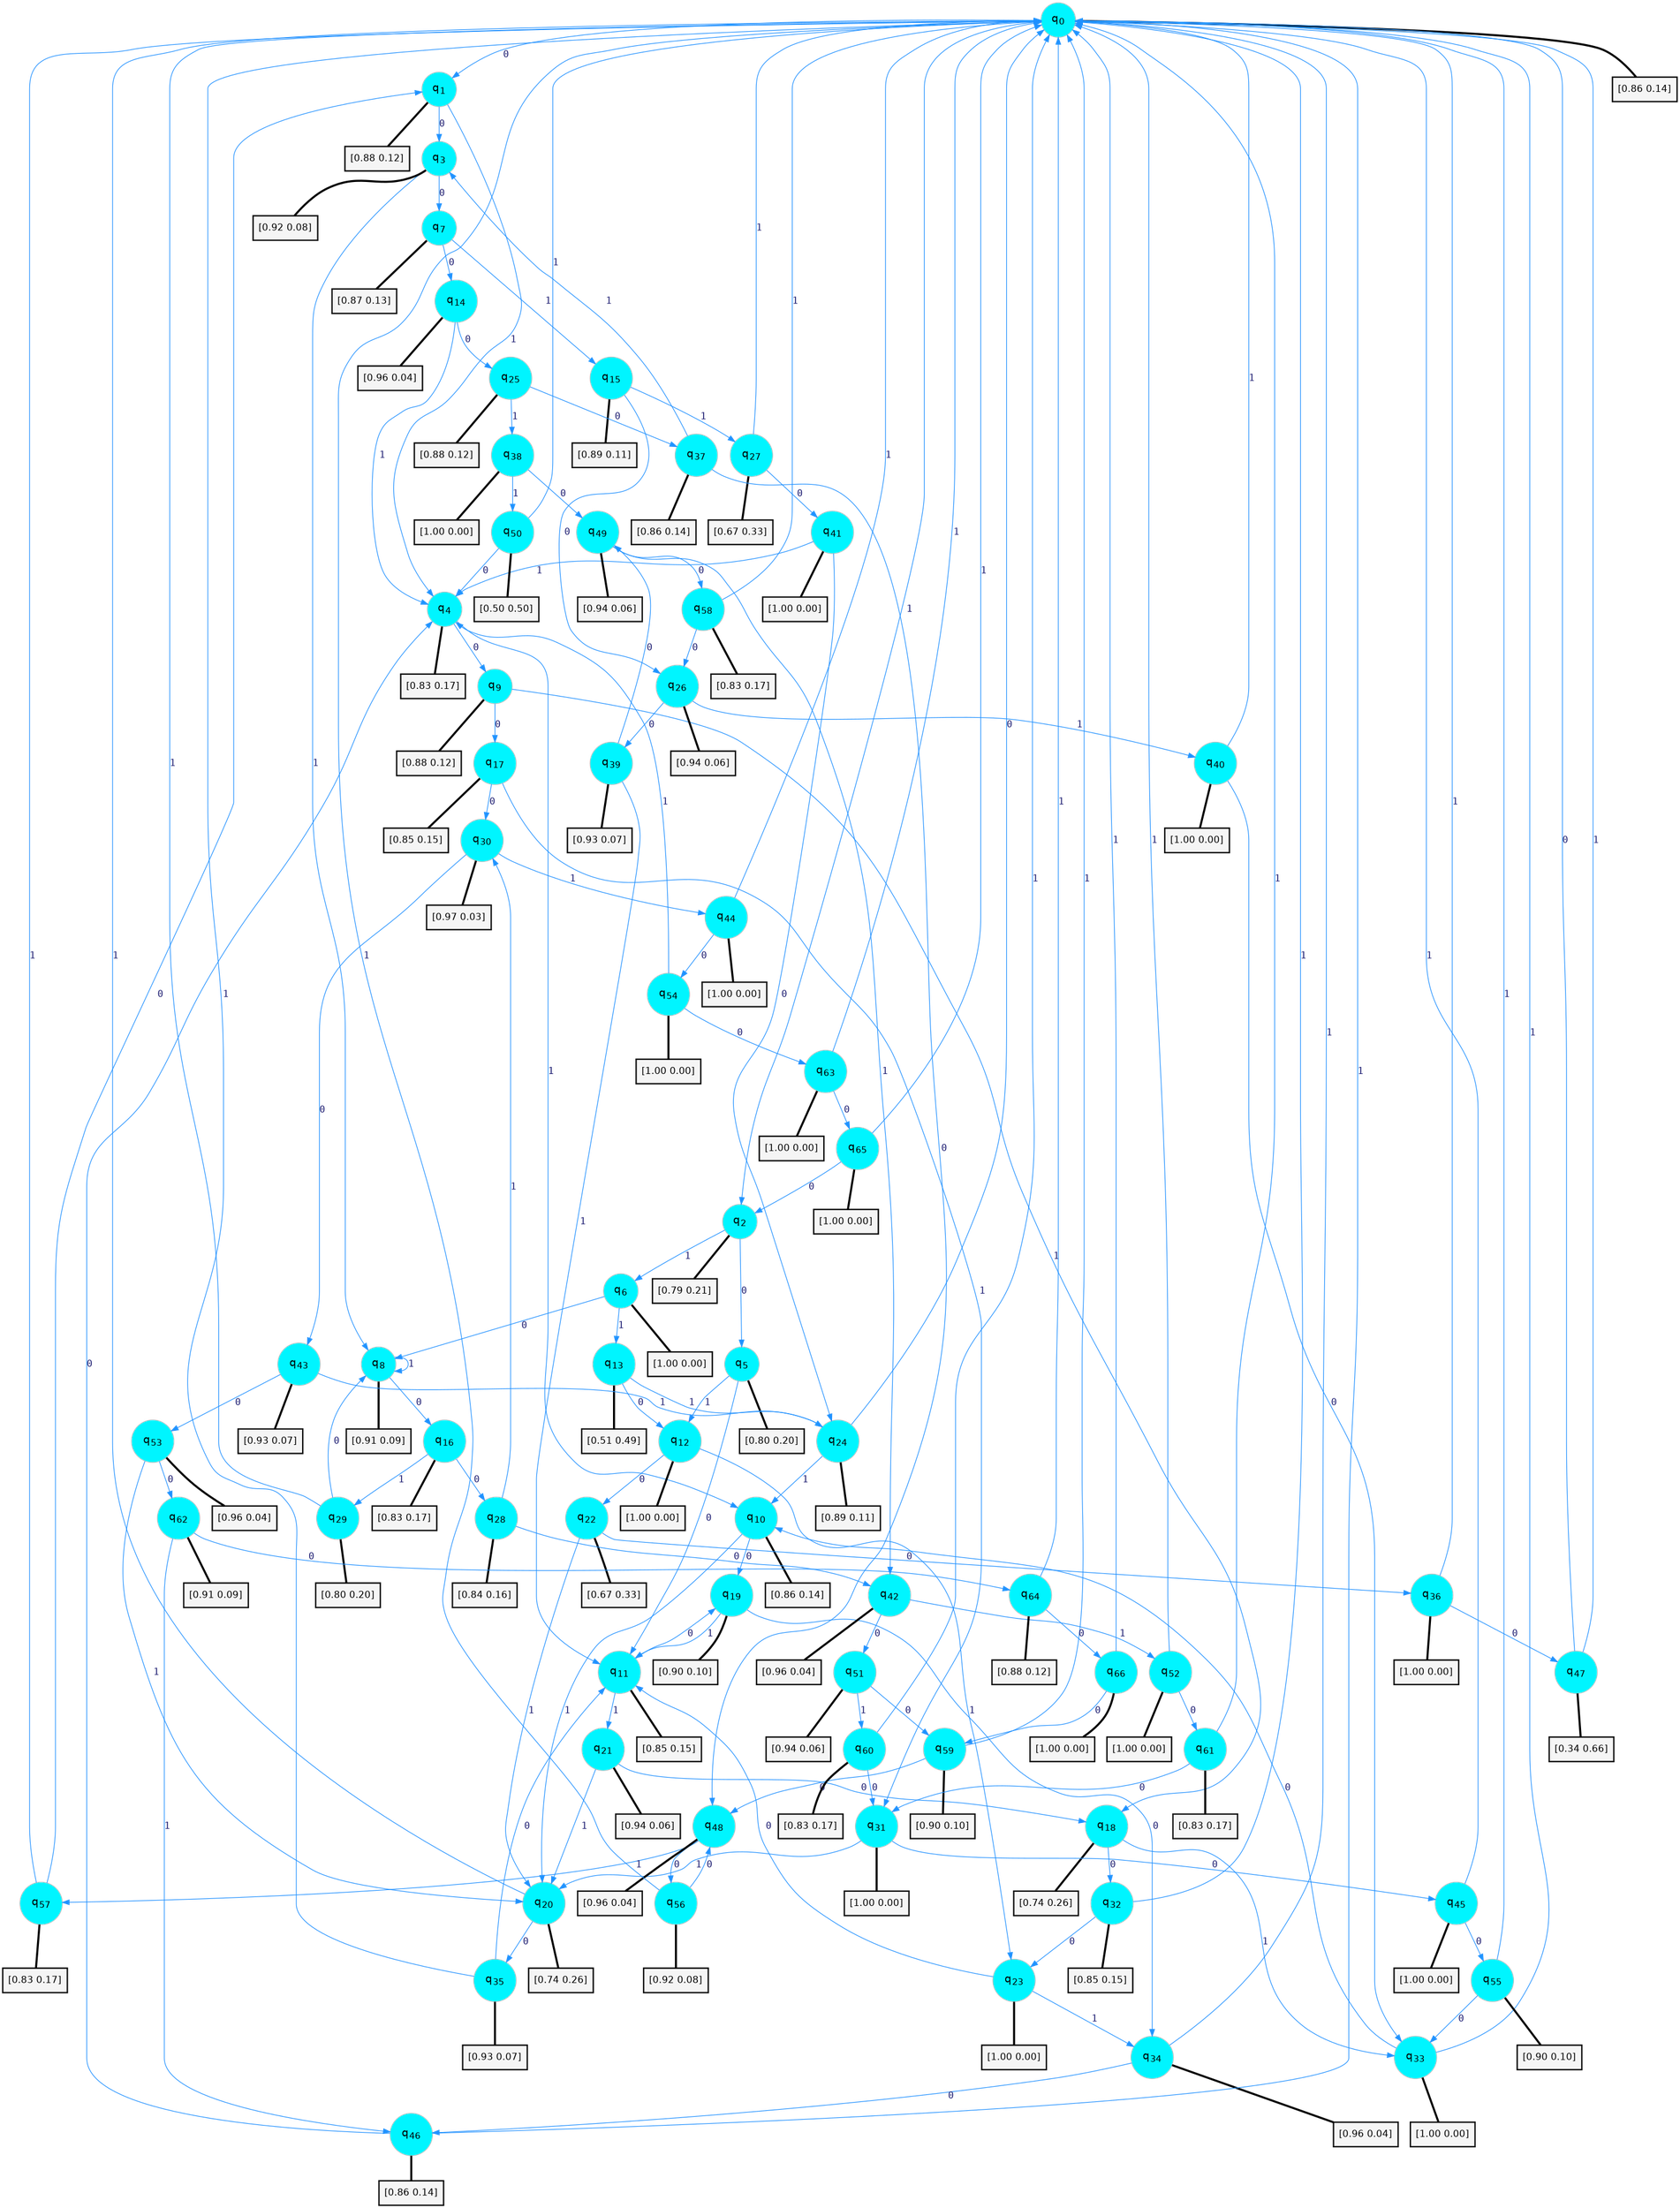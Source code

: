 digraph G {
graph [
bgcolor=transparent, dpi=300, rankdir=TD, size="40,25"];
node [
color=gray, fillcolor=turquoise1, fontcolor=black, fontname=Helvetica, fontsize=16, fontweight=bold, shape=circle, style=filled];
edge [
arrowsize=1, color=dodgerblue1, fontcolor=midnightblue, fontname=courier, fontweight=bold, penwidth=1, style=solid, weight=20];
0[label=<q<SUB>0</SUB>>];
1[label=<q<SUB>1</SUB>>];
2[label=<q<SUB>2</SUB>>];
3[label=<q<SUB>3</SUB>>];
4[label=<q<SUB>4</SUB>>];
5[label=<q<SUB>5</SUB>>];
6[label=<q<SUB>6</SUB>>];
7[label=<q<SUB>7</SUB>>];
8[label=<q<SUB>8</SUB>>];
9[label=<q<SUB>9</SUB>>];
10[label=<q<SUB>10</SUB>>];
11[label=<q<SUB>11</SUB>>];
12[label=<q<SUB>12</SUB>>];
13[label=<q<SUB>13</SUB>>];
14[label=<q<SUB>14</SUB>>];
15[label=<q<SUB>15</SUB>>];
16[label=<q<SUB>16</SUB>>];
17[label=<q<SUB>17</SUB>>];
18[label=<q<SUB>18</SUB>>];
19[label=<q<SUB>19</SUB>>];
20[label=<q<SUB>20</SUB>>];
21[label=<q<SUB>21</SUB>>];
22[label=<q<SUB>22</SUB>>];
23[label=<q<SUB>23</SUB>>];
24[label=<q<SUB>24</SUB>>];
25[label=<q<SUB>25</SUB>>];
26[label=<q<SUB>26</SUB>>];
27[label=<q<SUB>27</SUB>>];
28[label=<q<SUB>28</SUB>>];
29[label=<q<SUB>29</SUB>>];
30[label=<q<SUB>30</SUB>>];
31[label=<q<SUB>31</SUB>>];
32[label=<q<SUB>32</SUB>>];
33[label=<q<SUB>33</SUB>>];
34[label=<q<SUB>34</SUB>>];
35[label=<q<SUB>35</SUB>>];
36[label=<q<SUB>36</SUB>>];
37[label=<q<SUB>37</SUB>>];
38[label=<q<SUB>38</SUB>>];
39[label=<q<SUB>39</SUB>>];
40[label=<q<SUB>40</SUB>>];
41[label=<q<SUB>41</SUB>>];
42[label=<q<SUB>42</SUB>>];
43[label=<q<SUB>43</SUB>>];
44[label=<q<SUB>44</SUB>>];
45[label=<q<SUB>45</SUB>>];
46[label=<q<SUB>46</SUB>>];
47[label=<q<SUB>47</SUB>>];
48[label=<q<SUB>48</SUB>>];
49[label=<q<SUB>49</SUB>>];
50[label=<q<SUB>50</SUB>>];
51[label=<q<SUB>51</SUB>>];
52[label=<q<SUB>52</SUB>>];
53[label=<q<SUB>53</SUB>>];
54[label=<q<SUB>54</SUB>>];
55[label=<q<SUB>55</SUB>>];
56[label=<q<SUB>56</SUB>>];
57[label=<q<SUB>57</SUB>>];
58[label=<q<SUB>58</SUB>>];
59[label=<q<SUB>59</SUB>>];
60[label=<q<SUB>60</SUB>>];
61[label=<q<SUB>61</SUB>>];
62[label=<q<SUB>62</SUB>>];
63[label=<q<SUB>63</SUB>>];
64[label=<q<SUB>64</SUB>>];
65[label=<q<SUB>65</SUB>>];
66[label=<q<SUB>66</SUB>>];
67[label="[0.86 0.14]", shape=box,fontcolor=black, fontname=Helvetica, fontsize=14, penwidth=2, fillcolor=whitesmoke,color=black];
68[label="[0.88 0.12]", shape=box,fontcolor=black, fontname=Helvetica, fontsize=14, penwidth=2, fillcolor=whitesmoke,color=black];
69[label="[0.79 0.21]", shape=box,fontcolor=black, fontname=Helvetica, fontsize=14, penwidth=2, fillcolor=whitesmoke,color=black];
70[label="[0.92 0.08]", shape=box,fontcolor=black, fontname=Helvetica, fontsize=14, penwidth=2, fillcolor=whitesmoke,color=black];
71[label="[0.83 0.17]", shape=box,fontcolor=black, fontname=Helvetica, fontsize=14, penwidth=2, fillcolor=whitesmoke,color=black];
72[label="[0.80 0.20]", shape=box,fontcolor=black, fontname=Helvetica, fontsize=14, penwidth=2, fillcolor=whitesmoke,color=black];
73[label="[1.00 0.00]", shape=box,fontcolor=black, fontname=Helvetica, fontsize=14, penwidth=2, fillcolor=whitesmoke,color=black];
74[label="[0.87 0.13]", shape=box,fontcolor=black, fontname=Helvetica, fontsize=14, penwidth=2, fillcolor=whitesmoke,color=black];
75[label="[0.91 0.09]", shape=box,fontcolor=black, fontname=Helvetica, fontsize=14, penwidth=2, fillcolor=whitesmoke,color=black];
76[label="[0.88 0.12]", shape=box,fontcolor=black, fontname=Helvetica, fontsize=14, penwidth=2, fillcolor=whitesmoke,color=black];
77[label="[0.86 0.14]", shape=box,fontcolor=black, fontname=Helvetica, fontsize=14, penwidth=2, fillcolor=whitesmoke,color=black];
78[label="[0.85 0.15]", shape=box,fontcolor=black, fontname=Helvetica, fontsize=14, penwidth=2, fillcolor=whitesmoke,color=black];
79[label="[1.00 0.00]", shape=box,fontcolor=black, fontname=Helvetica, fontsize=14, penwidth=2, fillcolor=whitesmoke,color=black];
80[label="[0.51 0.49]", shape=box,fontcolor=black, fontname=Helvetica, fontsize=14, penwidth=2, fillcolor=whitesmoke,color=black];
81[label="[0.96 0.04]", shape=box,fontcolor=black, fontname=Helvetica, fontsize=14, penwidth=2, fillcolor=whitesmoke,color=black];
82[label="[0.89 0.11]", shape=box,fontcolor=black, fontname=Helvetica, fontsize=14, penwidth=2, fillcolor=whitesmoke,color=black];
83[label="[0.83 0.17]", shape=box,fontcolor=black, fontname=Helvetica, fontsize=14, penwidth=2, fillcolor=whitesmoke,color=black];
84[label="[0.85 0.15]", shape=box,fontcolor=black, fontname=Helvetica, fontsize=14, penwidth=2, fillcolor=whitesmoke,color=black];
85[label="[0.74 0.26]", shape=box,fontcolor=black, fontname=Helvetica, fontsize=14, penwidth=2, fillcolor=whitesmoke,color=black];
86[label="[0.90 0.10]", shape=box,fontcolor=black, fontname=Helvetica, fontsize=14, penwidth=2, fillcolor=whitesmoke,color=black];
87[label="[0.74 0.26]", shape=box,fontcolor=black, fontname=Helvetica, fontsize=14, penwidth=2, fillcolor=whitesmoke,color=black];
88[label="[0.94 0.06]", shape=box,fontcolor=black, fontname=Helvetica, fontsize=14, penwidth=2, fillcolor=whitesmoke,color=black];
89[label="[0.67 0.33]", shape=box,fontcolor=black, fontname=Helvetica, fontsize=14, penwidth=2, fillcolor=whitesmoke,color=black];
90[label="[1.00 0.00]", shape=box,fontcolor=black, fontname=Helvetica, fontsize=14, penwidth=2, fillcolor=whitesmoke,color=black];
91[label="[0.89 0.11]", shape=box,fontcolor=black, fontname=Helvetica, fontsize=14, penwidth=2, fillcolor=whitesmoke,color=black];
92[label="[0.88 0.12]", shape=box,fontcolor=black, fontname=Helvetica, fontsize=14, penwidth=2, fillcolor=whitesmoke,color=black];
93[label="[0.94 0.06]", shape=box,fontcolor=black, fontname=Helvetica, fontsize=14, penwidth=2, fillcolor=whitesmoke,color=black];
94[label="[0.67 0.33]", shape=box,fontcolor=black, fontname=Helvetica, fontsize=14, penwidth=2, fillcolor=whitesmoke,color=black];
95[label="[0.84 0.16]", shape=box,fontcolor=black, fontname=Helvetica, fontsize=14, penwidth=2, fillcolor=whitesmoke,color=black];
96[label="[0.80 0.20]", shape=box,fontcolor=black, fontname=Helvetica, fontsize=14, penwidth=2, fillcolor=whitesmoke,color=black];
97[label="[0.97 0.03]", shape=box,fontcolor=black, fontname=Helvetica, fontsize=14, penwidth=2, fillcolor=whitesmoke,color=black];
98[label="[1.00 0.00]", shape=box,fontcolor=black, fontname=Helvetica, fontsize=14, penwidth=2, fillcolor=whitesmoke,color=black];
99[label="[0.85 0.15]", shape=box,fontcolor=black, fontname=Helvetica, fontsize=14, penwidth=2, fillcolor=whitesmoke,color=black];
100[label="[1.00 0.00]", shape=box,fontcolor=black, fontname=Helvetica, fontsize=14, penwidth=2, fillcolor=whitesmoke,color=black];
101[label="[0.96 0.04]", shape=box,fontcolor=black, fontname=Helvetica, fontsize=14, penwidth=2, fillcolor=whitesmoke,color=black];
102[label="[0.93 0.07]", shape=box,fontcolor=black, fontname=Helvetica, fontsize=14, penwidth=2, fillcolor=whitesmoke,color=black];
103[label="[1.00 0.00]", shape=box,fontcolor=black, fontname=Helvetica, fontsize=14, penwidth=2, fillcolor=whitesmoke,color=black];
104[label="[0.86 0.14]", shape=box,fontcolor=black, fontname=Helvetica, fontsize=14, penwidth=2, fillcolor=whitesmoke,color=black];
105[label="[1.00 0.00]", shape=box,fontcolor=black, fontname=Helvetica, fontsize=14, penwidth=2, fillcolor=whitesmoke,color=black];
106[label="[0.93 0.07]", shape=box,fontcolor=black, fontname=Helvetica, fontsize=14, penwidth=2, fillcolor=whitesmoke,color=black];
107[label="[1.00 0.00]", shape=box,fontcolor=black, fontname=Helvetica, fontsize=14, penwidth=2, fillcolor=whitesmoke,color=black];
108[label="[1.00 0.00]", shape=box,fontcolor=black, fontname=Helvetica, fontsize=14, penwidth=2, fillcolor=whitesmoke,color=black];
109[label="[0.96 0.04]", shape=box,fontcolor=black, fontname=Helvetica, fontsize=14, penwidth=2, fillcolor=whitesmoke,color=black];
110[label="[0.93 0.07]", shape=box,fontcolor=black, fontname=Helvetica, fontsize=14, penwidth=2, fillcolor=whitesmoke,color=black];
111[label="[1.00 0.00]", shape=box,fontcolor=black, fontname=Helvetica, fontsize=14, penwidth=2, fillcolor=whitesmoke,color=black];
112[label="[1.00 0.00]", shape=box,fontcolor=black, fontname=Helvetica, fontsize=14, penwidth=2, fillcolor=whitesmoke,color=black];
113[label="[0.86 0.14]", shape=box,fontcolor=black, fontname=Helvetica, fontsize=14, penwidth=2, fillcolor=whitesmoke,color=black];
114[label="[0.34 0.66]", shape=box,fontcolor=black, fontname=Helvetica, fontsize=14, penwidth=2, fillcolor=whitesmoke,color=black];
115[label="[0.96 0.04]", shape=box,fontcolor=black, fontname=Helvetica, fontsize=14, penwidth=2, fillcolor=whitesmoke,color=black];
116[label="[0.94 0.06]", shape=box,fontcolor=black, fontname=Helvetica, fontsize=14, penwidth=2, fillcolor=whitesmoke,color=black];
117[label="[0.50 0.50]", shape=box,fontcolor=black, fontname=Helvetica, fontsize=14, penwidth=2, fillcolor=whitesmoke,color=black];
118[label="[0.94 0.06]", shape=box,fontcolor=black, fontname=Helvetica, fontsize=14, penwidth=2, fillcolor=whitesmoke,color=black];
119[label="[1.00 0.00]", shape=box,fontcolor=black, fontname=Helvetica, fontsize=14, penwidth=2, fillcolor=whitesmoke,color=black];
120[label="[0.96 0.04]", shape=box,fontcolor=black, fontname=Helvetica, fontsize=14, penwidth=2, fillcolor=whitesmoke,color=black];
121[label="[1.00 0.00]", shape=box,fontcolor=black, fontname=Helvetica, fontsize=14, penwidth=2, fillcolor=whitesmoke,color=black];
122[label="[0.90 0.10]", shape=box,fontcolor=black, fontname=Helvetica, fontsize=14, penwidth=2, fillcolor=whitesmoke,color=black];
123[label="[0.92 0.08]", shape=box,fontcolor=black, fontname=Helvetica, fontsize=14, penwidth=2, fillcolor=whitesmoke,color=black];
124[label="[0.83 0.17]", shape=box,fontcolor=black, fontname=Helvetica, fontsize=14, penwidth=2, fillcolor=whitesmoke,color=black];
125[label="[0.83 0.17]", shape=box,fontcolor=black, fontname=Helvetica, fontsize=14, penwidth=2, fillcolor=whitesmoke,color=black];
126[label="[0.90 0.10]", shape=box,fontcolor=black, fontname=Helvetica, fontsize=14, penwidth=2, fillcolor=whitesmoke,color=black];
127[label="[0.83 0.17]", shape=box,fontcolor=black, fontname=Helvetica, fontsize=14, penwidth=2, fillcolor=whitesmoke,color=black];
128[label="[0.83 0.17]", shape=box,fontcolor=black, fontname=Helvetica, fontsize=14, penwidth=2, fillcolor=whitesmoke,color=black];
129[label="[0.91 0.09]", shape=box,fontcolor=black, fontname=Helvetica, fontsize=14, penwidth=2, fillcolor=whitesmoke,color=black];
130[label="[1.00 0.00]", shape=box,fontcolor=black, fontname=Helvetica, fontsize=14, penwidth=2, fillcolor=whitesmoke,color=black];
131[label="[0.88 0.12]", shape=box,fontcolor=black, fontname=Helvetica, fontsize=14, penwidth=2, fillcolor=whitesmoke,color=black];
132[label="[1.00 0.00]", shape=box,fontcolor=black, fontname=Helvetica, fontsize=14, penwidth=2, fillcolor=whitesmoke,color=black];
133[label="[1.00 0.00]", shape=box,fontcolor=black, fontname=Helvetica, fontsize=14, penwidth=2, fillcolor=whitesmoke,color=black];
0->1 [label=0];
0->2 [label=1];
0->67 [arrowhead=none, penwidth=3,color=black];
1->3 [label=0];
1->4 [label=1];
1->68 [arrowhead=none, penwidth=3,color=black];
2->5 [label=0];
2->6 [label=1];
2->69 [arrowhead=none, penwidth=3,color=black];
3->7 [label=0];
3->8 [label=1];
3->70 [arrowhead=none, penwidth=3,color=black];
4->9 [label=0];
4->10 [label=1];
4->71 [arrowhead=none, penwidth=3,color=black];
5->11 [label=0];
5->12 [label=1];
5->72 [arrowhead=none, penwidth=3,color=black];
6->8 [label=0];
6->13 [label=1];
6->73 [arrowhead=none, penwidth=3,color=black];
7->14 [label=0];
7->15 [label=1];
7->74 [arrowhead=none, penwidth=3,color=black];
8->16 [label=0];
8->8 [label=1];
8->75 [arrowhead=none, penwidth=3,color=black];
9->17 [label=0];
9->18 [label=1];
9->76 [arrowhead=none, penwidth=3,color=black];
10->19 [label=0];
10->20 [label=1];
10->77 [arrowhead=none, penwidth=3,color=black];
11->19 [label=0];
11->21 [label=1];
11->78 [arrowhead=none, penwidth=3,color=black];
12->22 [label=0];
12->23 [label=1];
12->79 [arrowhead=none, penwidth=3,color=black];
13->12 [label=0];
13->24 [label=1];
13->80 [arrowhead=none, penwidth=3,color=black];
14->25 [label=0];
14->4 [label=1];
14->81 [arrowhead=none, penwidth=3,color=black];
15->26 [label=0];
15->27 [label=1];
15->82 [arrowhead=none, penwidth=3,color=black];
16->28 [label=0];
16->29 [label=1];
16->83 [arrowhead=none, penwidth=3,color=black];
17->30 [label=0];
17->31 [label=1];
17->84 [arrowhead=none, penwidth=3,color=black];
18->32 [label=0];
18->33 [label=1];
18->85 [arrowhead=none, penwidth=3,color=black];
19->34 [label=0];
19->11 [label=1];
19->86 [arrowhead=none, penwidth=3,color=black];
20->35 [label=0];
20->0 [label=1];
20->87 [arrowhead=none, penwidth=3,color=black];
21->18 [label=0];
21->20 [label=1];
21->88 [arrowhead=none, penwidth=3,color=black];
22->36 [label=0];
22->20 [label=1];
22->89 [arrowhead=none, penwidth=3,color=black];
23->11 [label=0];
23->34 [label=1];
23->90 [arrowhead=none, penwidth=3,color=black];
24->0 [label=0];
24->10 [label=1];
24->91 [arrowhead=none, penwidth=3,color=black];
25->37 [label=0];
25->38 [label=1];
25->92 [arrowhead=none, penwidth=3,color=black];
26->39 [label=0];
26->40 [label=1];
26->93 [arrowhead=none, penwidth=3,color=black];
27->41 [label=0];
27->0 [label=1];
27->94 [arrowhead=none, penwidth=3,color=black];
28->42 [label=0];
28->30 [label=1];
28->95 [arrowhead=none, penwidth=3,color=black];
29->8 [label=0];
29->0 [label=1];
29->96 [arrowhead=none, penwidth=3,color=black];
30->43 [label=0];
30->44 [label=1];
30->97 [arrowhead=none, penwidth=3,color=black];
31->45 [label=0];
31->20 [label=1];
31->98 [arrowhead=none, penwidth=3,color=black];
32->23 [label=0];
32->0 [label=1];
32->99 [arrowhead=none, penwidth=3,color=black];
33->10 [label=0];
33->0 [label=1];
33->100 [arrowhead=none, penwidth=3,color=black];
34->46 [label=0];
34->0 [label=1];
34->101 [arrowhead=none, penwidth=3,color=black];
35->11 [label=0];
35->0 [label=1];
35->102 [arrowhead=none, penwidth=3,color=black];
36->47 [label=0];
36->0 [label=1];
36->103 [arrowhead=none, penwidth=3,color=black];
37->48 [label=0];
37->3 [label=1];
37->104 [arrowhead=none, penwidth=3,color=black];
38->49 [label=0];
38->50 [label=1];
38->105 [arrowhead=none, penwidth=3,color=black];
39->49 [label=0];
39->11 [label=1];
39->106 [arrowhead=none, penwidth=3,color=black];
40->33 [label=0];
40->0 [label=1];
40->107 [arrowhead=none, penwidth=3,color=black];
41->24 [label=0];
41->4 [label=1];
41->108 [arrowhead=none, penwidth=3,color=black];
42->51 [label=0];
42->52 [label=1];
42->109 [arrowhead=none, penwidth=3,color=black];
43->53 [label=0];
43->24 [label=1];
43->110 [arrowhead=none, penwidth=3,color=black];
44->54 [label=0];
44->0 [label=1];
44->111 [arrowhead=none, penwidth=3,color=black];
45->55 [label=0];
45->0 [label=1];
45->112 [arrowhead=none, penwidth=3,color=black];
46->4 [label=0];
46->0 [label=1];
46->113 [arrowhead=none, penwidth=3,color=black];
47->0 [label=0];
47->0 [label=1];
47->114 [arrowhead=none, penwidth=3,color=black];
48->56 [label=0];
48->57 [label=1];
48->115 [arrowhead=none, penwidth=3,color=black];
49->58 [label=0];
49->42 [label=1];
49->116 [arrowhead=none, penwidth=3,color=black];
50->4 [label=0];
50->0 [label=1];
50->117 [arrowhead=none, penwidth=3,color=black];
51->59 [label=0];
51->60 [label=1];
51->118 [arrowhead=none, penwidth=3,color=black];
52->61 [label=0];
52->0 [label=1];
52->119 [arrowhead=none, penwidth=3,color=black];
53->62 [label=0];
53->20 [label=1];
53->120 [arrowhead=none, penwidth=3,color=black];
54->63 [label=0];
54->4 [label=1];
54->121 [arrowhead=none, penwidth=3,color=black];
55->33 [label=0];
55->0 [label=1];
55->122 [arrowhead=none, penwidth=3,color=black];
56->48 [label=0];
56->0 [label=1];
56->123 [arrowhead=none, penwidth=3,color=black];
57->1 [label=0];
57->0 [label=1];
57->124 [arrowhead=none, penwidth=3,color=black];
58->26 [label=0];
58->0 [label=1];
58->125 [arrowhead=none, penwidth=3,color=black];
59->48 [label=0];
59->0 [label=1];
59->126 [arrowhead=none, penwidth=3,color=black];
60->31 [label=0];
60->0 [label=1];
60->127 [arrowhead=none, penwidth=3,color=black];
61->31 [label=0];
61->0 [label=1];
61->128 [arrowhead=none, penwidth=3,color=black];
62->64 [label=0];
62->46 [label=1];
62->129 [arrowhead=none, penwidth=3,color=black];
63->65 [label=0];
63->0 [label=1];
63->130 [arrowhead=none, penwidth=3,color=black];
64->66 [label=0];
64->0 [label=1];
64->131 [arrowhead=none, penwidth=3,color=black];
65->2 [label=0];
65->0 [label=1];
65->132 [arrowhead=none, penwidth=3,color=black];
66->59 [label=0];
66->0 [label=1];
66->133 [arrowhead=none, penwidth=3,color=black];
}
